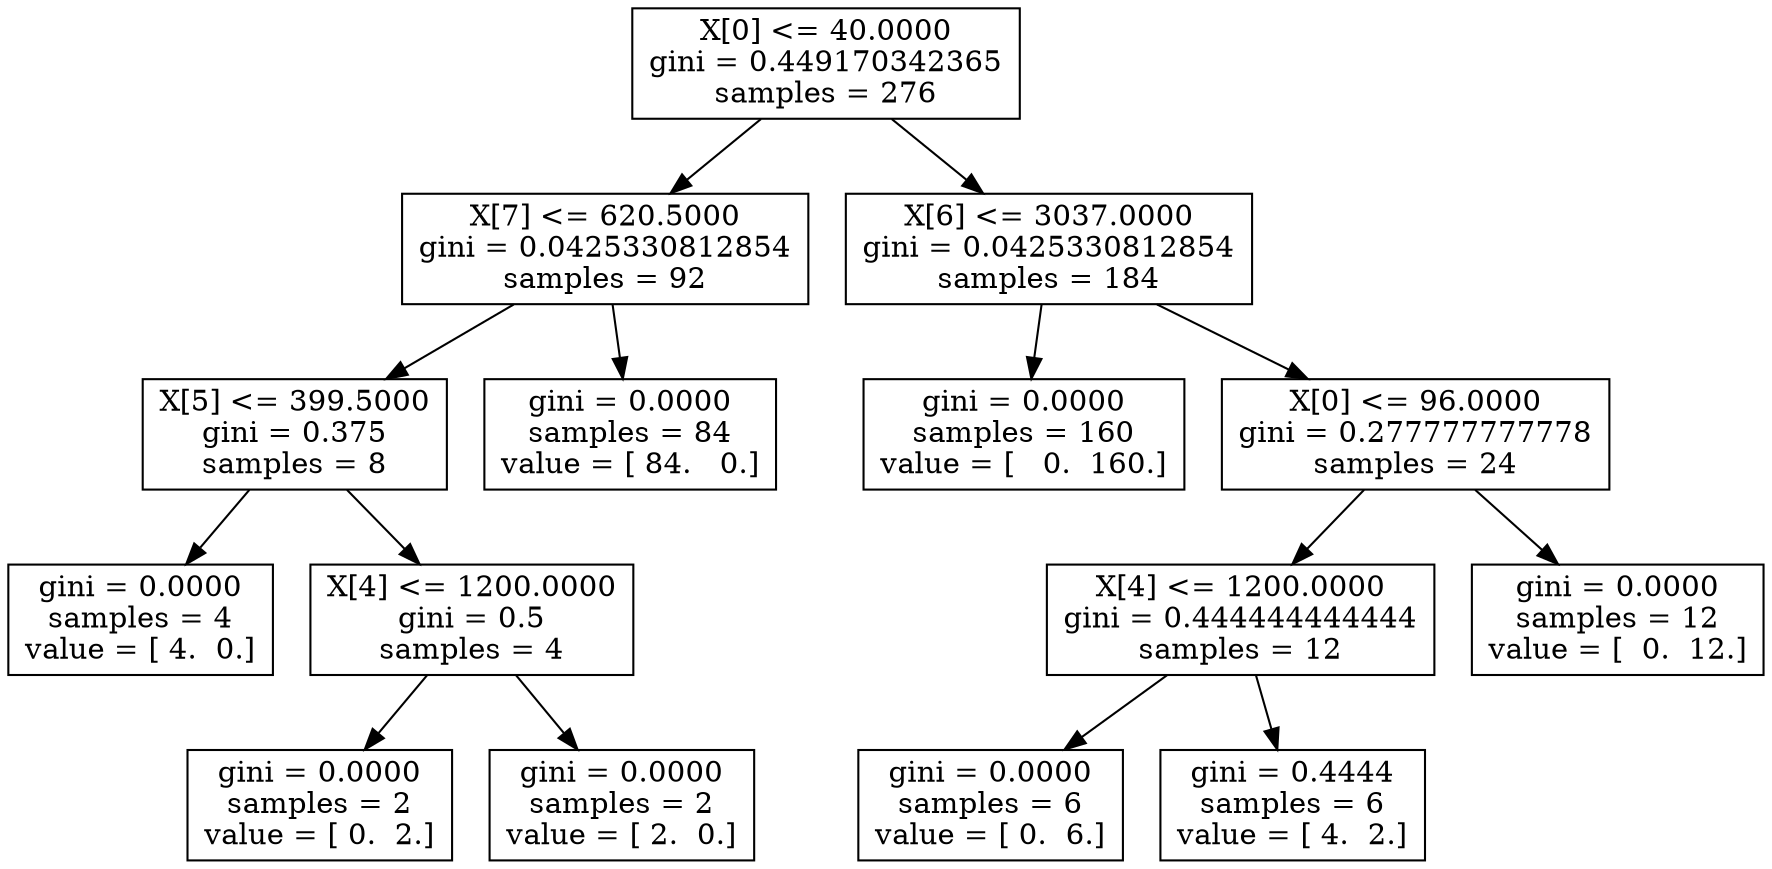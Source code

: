 digraph Tree {
0 [label="X[0] <= 40.0000\ngini = 0.449170342365\nsamples = 276", shape="box"] ;
1 [label="X[7] <= 620.5000\ngini = 0.0425330812854\nsamples = 92", shape="box"] ;
0 -> 1 ;
2 [label="X[5] <= 399.5000\ngini = 0.375\nsamples = 8", shape="box"] ;
1 -> 2 ;
3 [label="gini = 0.0000\nsamples = 4\nvalue = [ 4.  0.]", shape="box"] ;
2 -> 3 ;
4 [label="X[4] <= 1200.0000\ngini = 0.5\nsamples = 4", shape="box"] ;
2 -> 4 ;
5 [label="gini = 0.0000\nsamples = 2\nvalue = [ 0.  2.]", shape="box"] ;
4 -> 5 ;
6 [label="gini = 0.0000\nsamples = 2\nvalue = [ 2.  0.]", shape="box"] ;
4 -> 6 ;
7 [label="gini = 0.0000\nsamples = 84\nvalue = [ 84.   0.]", shape="box"] ;
1 -> 7 ;
8 [label="X[6] <= 3037.0000\ngini = 0.0425330812854\nsamples = 184", shape="box"] ;
0 -> 8 ;
9 [label="gini = 0.0000\nsamples = 160\nvalue = [   0.  160.]", shape="box"] ;
8 -> 9 ;
10 [label="X[0] <= 96.0000\ngini = 0.277777777778\nsamples = 24", shape="box"] ;
8 -> 10 ;
11 [label="X[4] <= 1200.0000\ngini = 0.444444444444\nsamples = 12", shape="box"] ;
10 -> 11 ;
12 [label="gini = 0.0000\nsamples = 6\nvalue = [ 0.  6.]", shape="box"] ;
11 -> 12 ;
13 [label="gini = 0.4444\nsamples = 6\nvalue = [ 4.  2.]", shape="box"] ;
11 -> 13 ;
14 [label="gini = 0.0000\nsamples = 12\nvalue = [  0.  12.]", shape="box"] ;
10 -> 14 ;
}